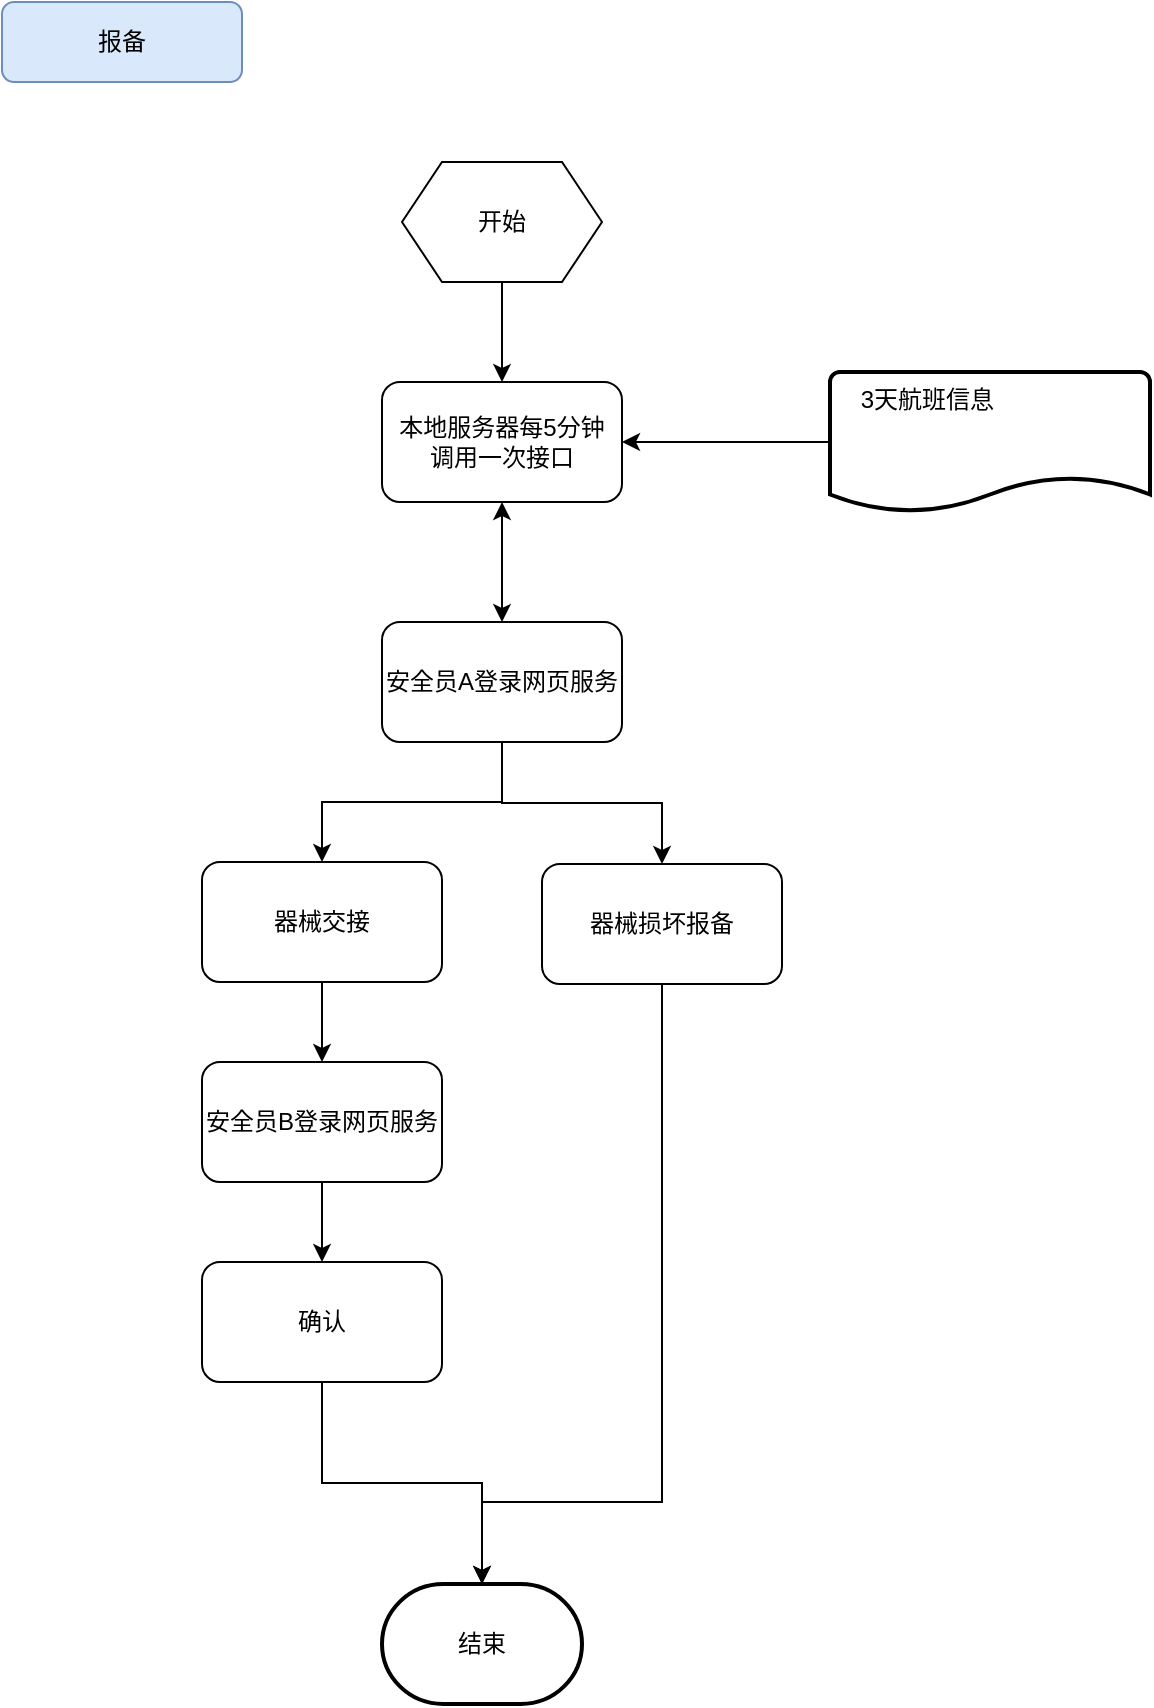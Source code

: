 <mxfile version="22.0.4" type="github">
  <diagram name="第 1 页" id="omGtUQTlMdmAvcbF8myk">
    <mxGraphModel dx="1434" dy="1927" grid="1" gridSize="10" guides="1" tooltips="1" connect="1" arrows="1" fold="1" page="1" pageScale="1" pageWidth="827" pageHeight="1169" math="0" shadow="0">
      <root>
        <mxCell id="0" />
        <mxCell id="1" parent="0" />
        <mxCell id="INWIUYFZAx7VzkQTHGjk-1" value="报备" style="rounded=1;whiteSpace=wrap;html=1;fontSize=12;glass=0;strokeWidth=1;shadow=0;fillColor=#dae8fc;strokeColor=#6c8ebf;" vertex="1" parent="1">
          <mxGeometry y="-1160" width="120" height="40" as="geometry" />
        </mxCell>
        <mxCell id="INWIUYFZAx7VzkQTHGjk-8" style="edgeStyle=orthogonalEdgeStyle;rounded=0;orthogonalLoop=1;jettySize=auto;html=1;entryX=0.5;entryY=0;entryDx=0;entryDy=0;startArrow=classic;startFill=1;" edge="1" parent="1" source="INWIUYFZAx7VzkQTHGjk-2" target="INWIUYFZAx7VzkQTHGjk-4">
          <mxGeometry relative="1" as="geometry" />
        </mxCell>
        <mxCell id="INWIUYFZAx7VzkQTHGjk-2" value="本地服务器每5分钟&lt;br&gt;调用一次接口" style="rounded=1;whiteSpace=wrap;html=1;" vertex="1" parent="1">
          <mxGeometry x="190" y="-970" width="120" height="60" as="geometry" />
        </mxCell>
        <mxCell id="INWIUYFZAx7VzkQTHGjk-7" style="edgeStyle=orthogonalEdgeStyle;rounded=0;orthogonalLoop=1;jettySize=auto;html=1;entryX=0.5;entryY=0;entryDx=0;entryDy=0;" edge="1" parent="1" source="INWIUYFZAx7VzkQTHGjk-3" target="INWIUYFZAx7VzkQTHGjk-2">
          <mxGeometry relative="1" as="geometry" />
        </mxCell>
        <mxCell id="INWIUYFZAx7VzkQTHGjk-3" value="开始" style="shape=hexagon;perimeter=hexagonPerimeter2;whiteSpace=wrap;html=1;fixedSize=1;" vertex="1" parent="1">
          <mxGeometry x="200" y="-1080" width="100" height="60" as="geometry" />
        </mxCell>
        <mxCell id="INWIUYFZAx7VzkQTHGjk-9" style="edgeStyle=orthogonalEdgeStyle;rounded=0;orthogonalLoop=1;jettySize=auto;html=1;" edge="1" parent="1" source="INWIUYFZAx7VzkQTHGjk-4" target="INWIUYFZAx7VzkQTHGjk-5">
          <mxGeometry relative="1" as="geometry" />
        </mxCell>
        <mxCell id="INWIUYFZAx7VzkQTHGjk-10" style="edgeStyle=orthogonalEdgeStyle;rounded=0;orthogonalLoop=1;jettySize=auto;html=1;" edge="1" parent="1" source="INWIUYFZAx7VzkQTHGjk-4" target="INWIUYFZAx7VzkQTHGjk-6">
          <mxGeometry relative="1" as="geometry" />
        </mxCell>
        <mxCell id="INWIUYFZAx7VzkQTHGjk-4" value="安全员A登录网页服务" style="rounded=1;whiteSpace=wrap;html=1;" vertex="1" parent="1">
          <mxGeometry x="190" y="-850" width="120" height="60" as="geometry" />
        </mxCell>
        <mxCell id="INWIUYFZAx7VzkQTHGjk-14" style="edgeStyle=orthogonalEdgeStyle;rounded=0;orthogonalLoop=1;jettySize=auto;html=1;entryX=0.5;entryY=0;entryDx=0;entryDy=0;" edge="1" parent="1" source="INWIUYFZAx7VzkQTHGjk-5" target="INWIUYFZAx7VzkQTHGjk-13">
          <mxGeometry relative="1" as="geometry" />
        </mxCell>
        <mxCell id="INWIUYFZAx7VzkQTHGjk-5" value="器械交接" style="rounded=1;whiteSpace=wrap;html=1;" vertex="1" parent="1">
          <mxGeometry x="100" y="-730" width="120" height="60" as="geometry" />
        </mxCell>
        <mxCell id="INWIUYFZAx7VzkQTHGjk-19" style="edgeStyle=orthogonalEdgeStyle;rounded=0;orthogonalLoop=1;jettySize=auto;html=1;" edge="1" parent="1" source="INWIUYFZAx7VzkQTHGjk-6" target="INWIUYFZAx7VzkQTHGjk-17">
          <mxGeometry relative="1" as="geometry">
            <Array as="points">
              <mxPoint x="330" y="-410" />
              <mxPoint x="240" y="-410" />
            </Array>
          </mxGeometry>
        </mxCell>
        <mxCell id="INWIUYFZAx7VzkQTHGjk-6" value="器械损坏报备" style="rounded=1;whiteSpace=wrap;html=1;" vertex="1" parent="1">
          <mxGeometry x="270" y="-729" width="120" height="60" as="geometry" />
        </mxCell>
        <mxCell id="INWIUYFZAx7VzkQTHGjk-12" style="edgeStyle=orthogonalEdgeStyle;rounded=0;orthogonalLoop=1;jettySize=auto;html=1;" edge="1" parent="1" source="INWIUYFZAx7VzkQTHGjk-11" target="INWIUYFZAx7VzkQTHGjk-2">
          <mxGeometry relative="1" as="geometry" />
        </mxCell>
        <mxCell id="INWIUYFZAx7VzkQTHGjk-11" value="    3天航班信息&#xa;&#xa;&#xa;" style="strokeWidth=2;shape=mxgraph.flowchart.document2;size=0.25;align=left;whiteSpace=wrap;labelBackgroundColor=none;labelBorderColor=none;verticalAlign=top;" vertex="1" parent="1">
          <mxGeometry x="414" y="-975" width="160" height="70" as="geometry" />
        </mxCell>
        <mxCell id="INWIUYFZAx7VzkQTHGjk-16" style="edgeStyle=orthogonalEdgeStyle;rounded=0;orthogonalLoop=1;jettySize=auto;html=1;" edge="1" parent="1" source="INWIUYFZAx7VzkQTHGjk-13" target="INWIUYFZAx7VzkQTHGjk-15">
          <mxGeometry relative="1" as="geometry" />
        </mxCell>
        <mxCell id="INWIUYFZAx7VzkQTHGjk-13" value="安全员B登录网页服务" style="rounded=1;whiteSpace=wrap;html=1;" vertex="1" parent="1">
          <mxGeometry x="100" y="-630" width="120" height="60" as="geometry" />
        </mxCell>
        <mxCell id="INWIUYFZAx7VzkQTHGjk-15" value="确认" style="rounded=1;whiteSpace=wrap;html=1;" vertex="1" parent="1">
          <mxGeometry x="100" y="-530" width="120" height="60" as="geometry" />
        </mxCell>
        <mxCell id="INWIUYFZAx7VzkQTHGjk-17" value="结束" style="strokeWidth=2;html=1;shape=mxgraph.flowchart.terminator;whiteSpace=wrap;" vertex="1" parent="1">
          <mxGeometry x="190" y="-369" width="100" height="60" as="geometry" />
        </mxCell>
        <mxCell id="INWIUYFZAx7VzkQTHGjk-18" style="edgeStyle=orthogonalEdgeStyle;rounded=0;orthogonalLoop=1;jettySize=auto;html=1;entryX=0.5;entryY=0;entryDx=0;entryDy=0;entryPerimeter=0;" edge="1" parent="1" source="INWIUYFZAx7VzkQTHGjk-15" target="INWIUYFZAx7VzkQTHGjk-17">
          <mxGeometry relative="1" as="geometry" />
        </mxCell>
      </root>
    </mxGraphModel>
  </diagram>
</mxfile>
